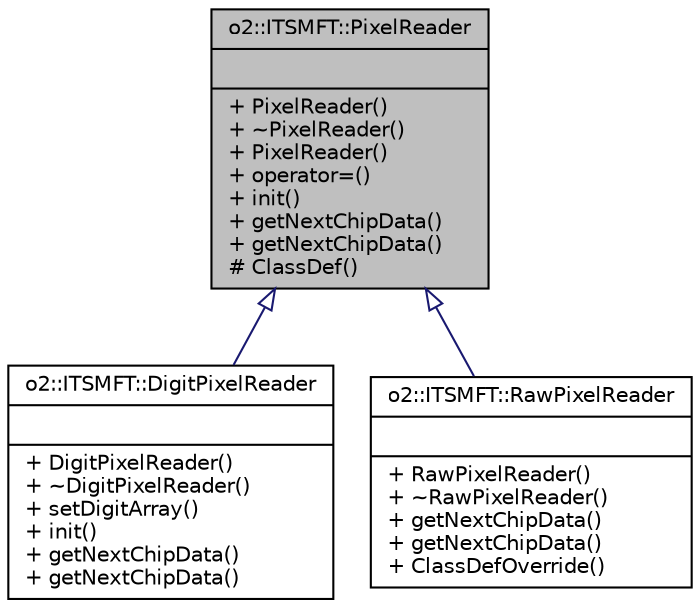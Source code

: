 digraph "o2::ITSMFT::PixelReader"
{
 // INTERACTIVE_SVG=YES
  bgcolor="transparent";
  edge [fontname="Helvetica",fontsize="10",labelfontname="Helvetica",labelfontsize="10"];
  node [fontname="Helvetica",fontsize="10",shape=record];
  Node1 [label="{o2::ITSMFT::PixelReader\n||+ PixelReader()\l+ ~PixelReader()\l+ PixelReader()\l+ operator=()\l+ init()\l+ getNextChipData()\l+ getNextChipData()\l# ClassDef()\l}",height=0.2,width=0.4,color="black", fillcolor="grey75", style="filled" fontcolor="black"];
  Node1 -> Node2 [dir="back",color="midnightblue",fontsize="10",style="solid",arrowtail="onormal",fontname="Helvetica"];
  Node2 [label="{o2::ITSMFT::DigitPixelReader\n||+ DigitPixelReader()\l+ ~DigitPixelReader()\l+ setDigitArray()\l+ init()\l+ getNextChipData()\l+ getNextChipData()\l}",height=0.2,width=0.4,color="black",URL="$d2/dfc/classo2_1_1ITSMFT_1_1DigitPixelReader.html",tooltip="DigitPixelReader class for the ITS. Feeds the MC digits to the Cluster Finder. "];
  Node1 -> Node3 [dir="back",color="midnightblue",fontsize="10",style="solid",arrowtail="onormal",fontname="Helvetica"];
  Node3 [label="{o2::ITSMFT::RawPixelReader\n||+ RawPixelReader()\l+ ~RawPixelReader()\l+ getNextChipData()\l+ getNextChipData()\l+ ClassDefOverride()\l}",height=0.2,width=0.4,color="black",URL="$df/dae/classo2_1_1ITSMFT_1_1RawPixelReader.html",tooltip="RawPixelReader class for the ITS. Feeds raw data to the Cluster Finder. "];
}
